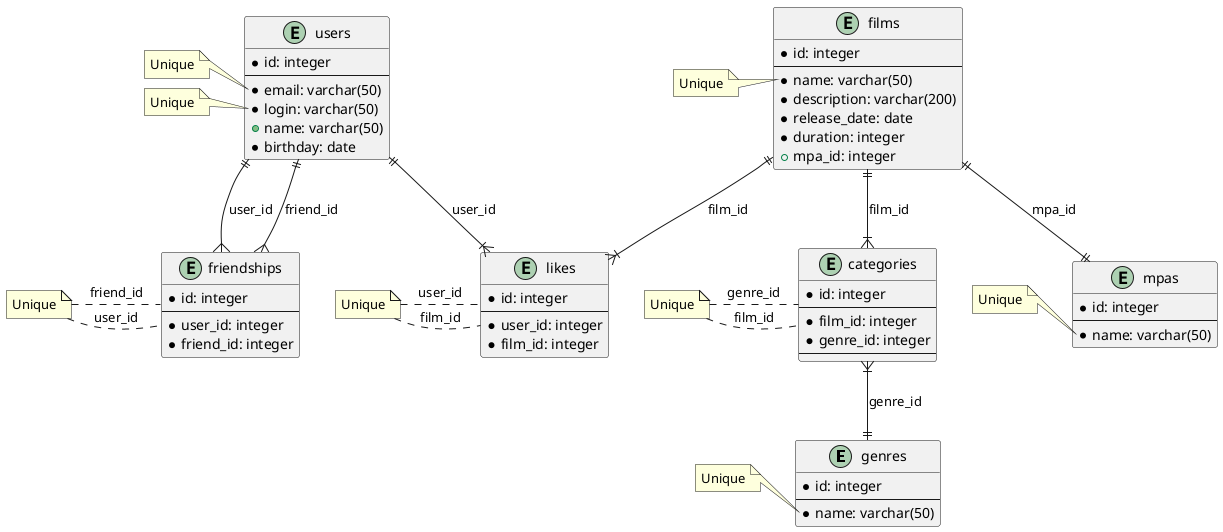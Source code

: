 @startuml

entity genres {
    * id: integer
    --
    * name: varchar(50)
}
note left of genres::name
    Unique
endnote

entity mpas {
    * id: integer
    --
    * name: varchar(50)
}
note left of mpas::name
    Unique
endnote

entity films {
    * id: integer
    --
    * name: varchar(50)
    * description: varchar(200)
    * release_date: date
    * duration: integer
    + mpa_id: integer
}
films ||-down-|| mpas: mpa_id
note left of films::name
    Unique
endnote

entity users {
    * id: integer
    --
    * email: varchar(50)
    * login: varchar(50)
    + name: varchar(50)
    * birthday: date
}
note left of users::email
    Unique
endnote
note left of users::login
    Unique
endnote
note left of users::login
    Unique
endnote

entity likes {
    * id: integer
    --
    * user_id: integer
    * film_id: integer
}
note "Unique" as likes_user_film_unq
likes_user_film_unq . likes:user_id
likes_user_film_unq . likes:film_id
films ||--|{ likes: film_id
users ||--|{ likes: user_id

entity categories {
    * id: integer
    --
    * film_id: integer
    * genre_id: integer
    --
}
note "Unique" as categories_unq
categories_unq . categories:film_id
categories_unq . categories:genre_id
films ||--|{ categories: film_id
genres ||-up-|{ categories: genre_id

entity friendships {
    * id: integer
    --
    * user_id: integer
    * friend_id: integer
}
note "Unique" as friendships_user_friend_unq
friendships_user_friend_unq . friendships:user_id
friendships_user_friend_unq . friendships:friend_id
users ||--{ friendships: user_id
users ||--{ friendships: friend_id

@enduml